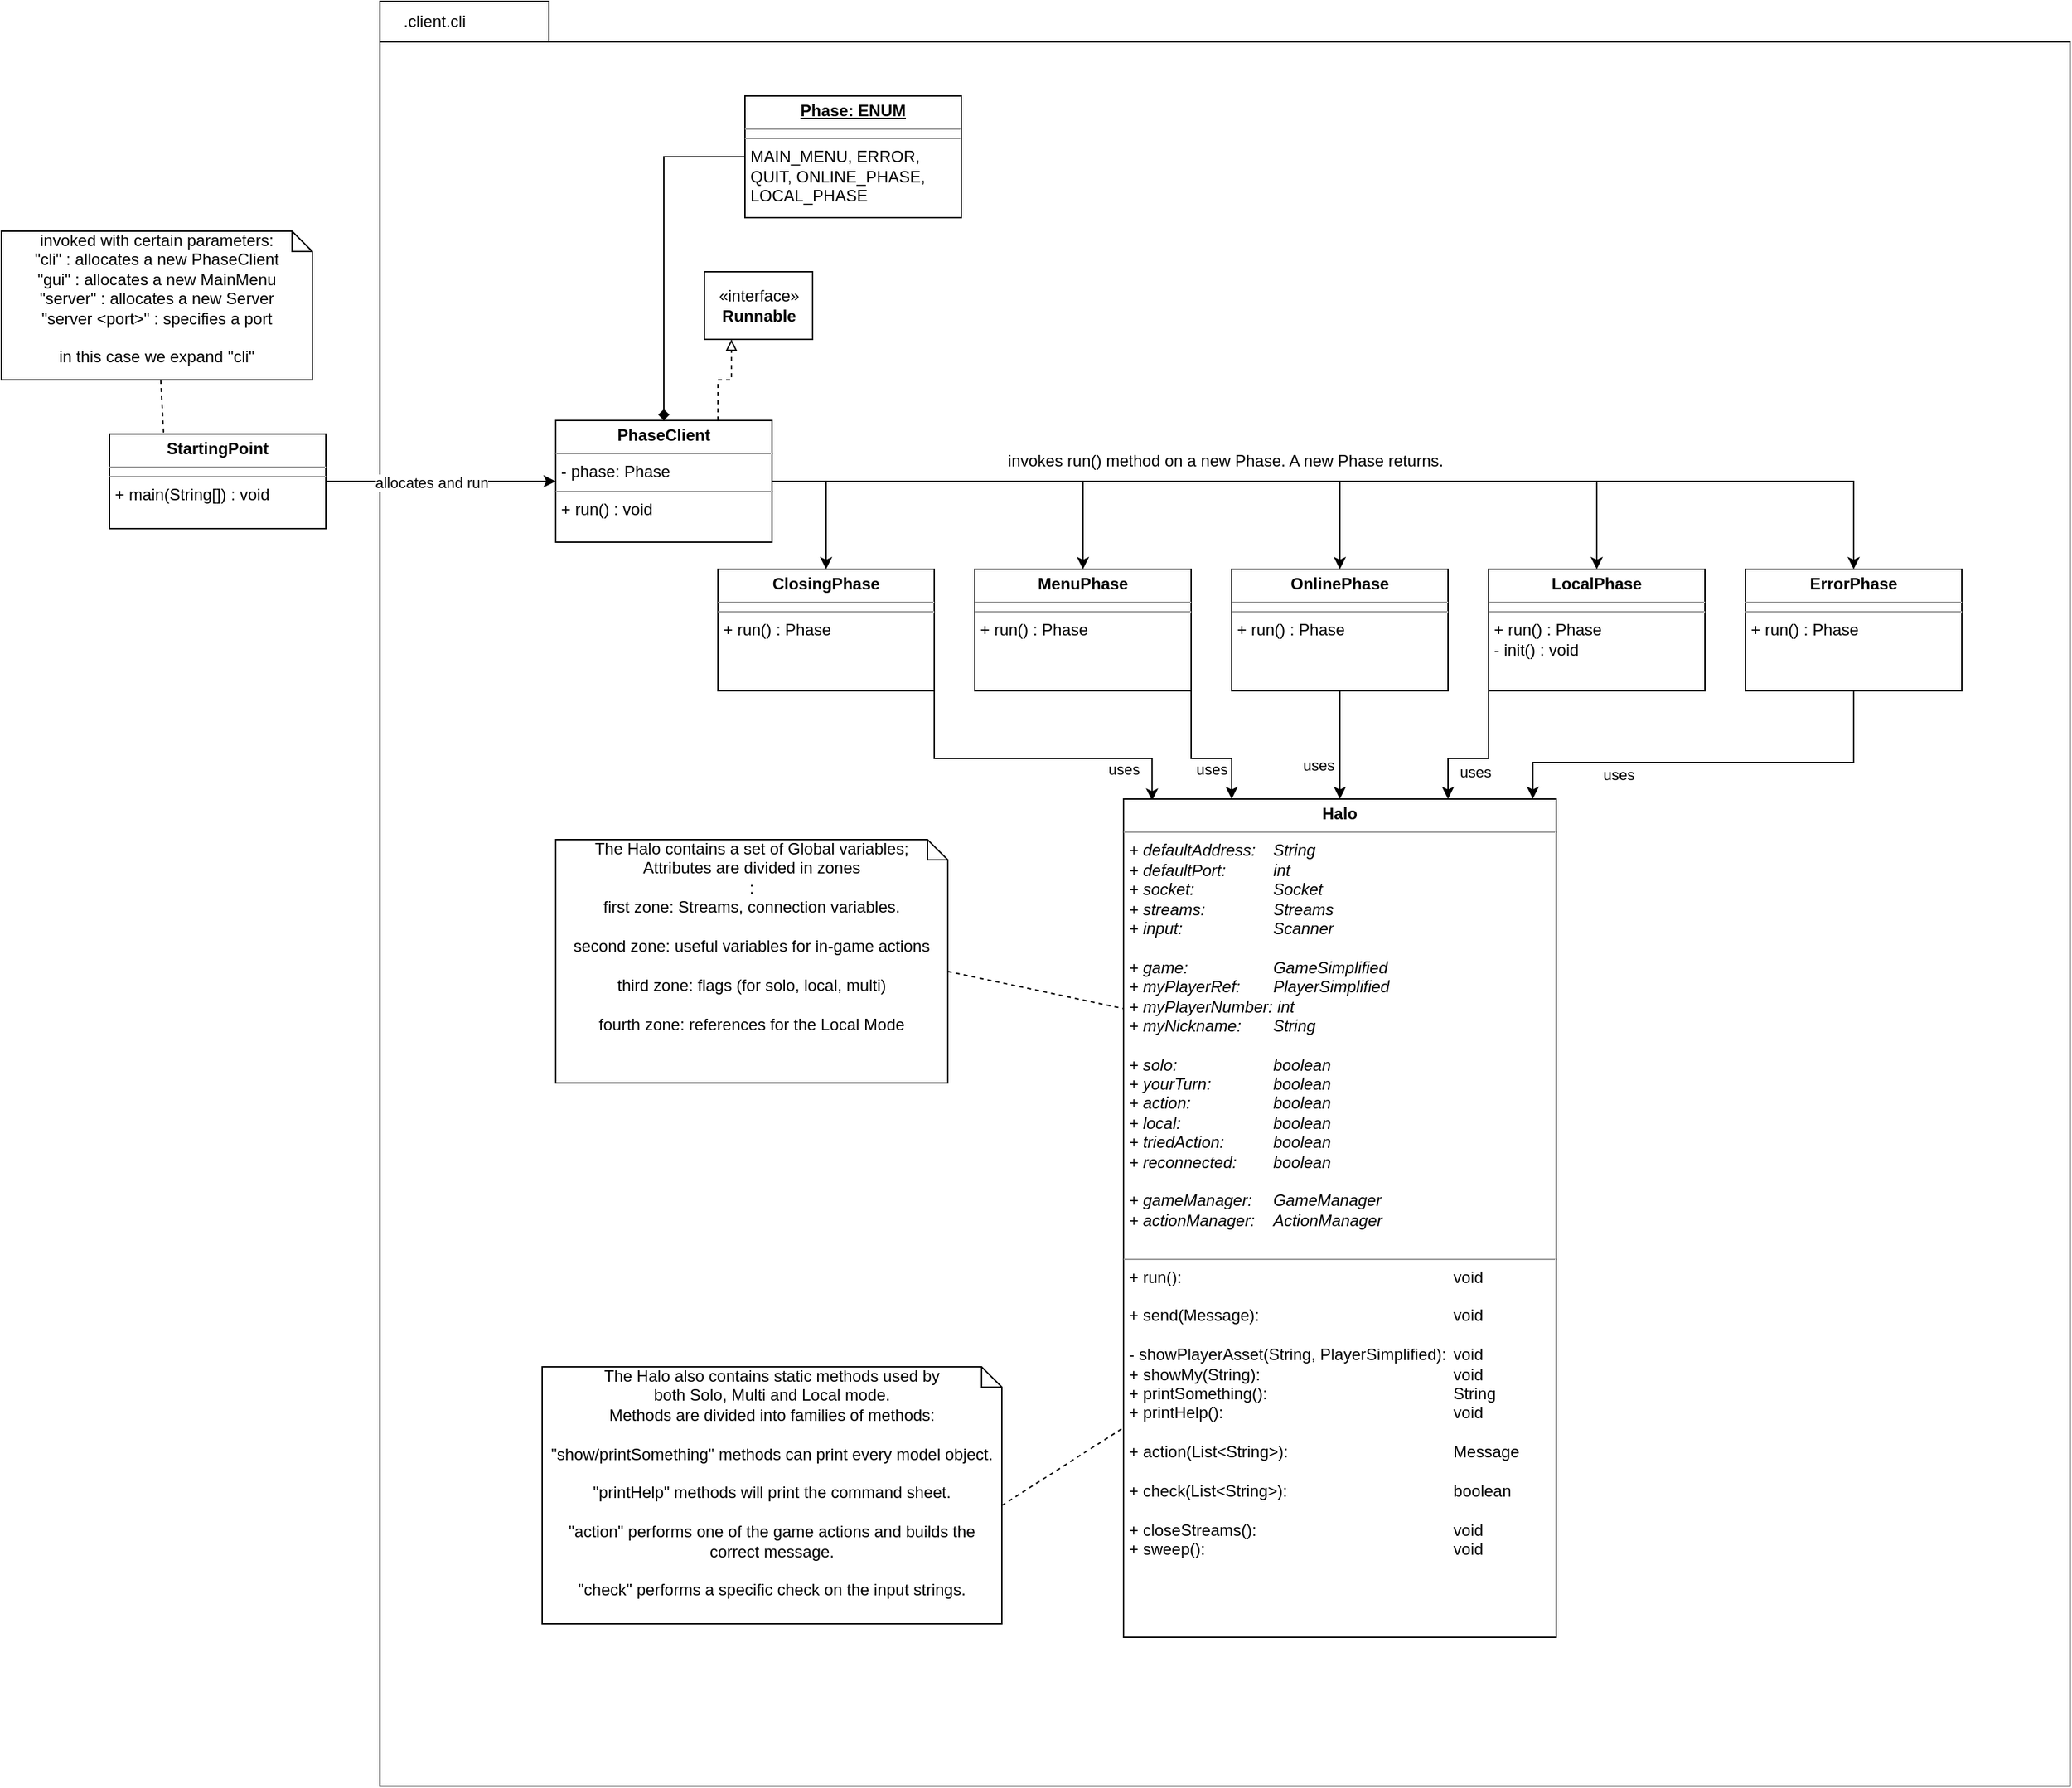 <mxfile version="14.7.9" type="device"><diagram id="NVYFedq5c0RrCOhnkDx4" name="Page-1"><mxGraphModel dx="2203" dy="1485" grid="1" gridSize="10" guides="1" tooltips="1" connect="1" arrows="1" fold="1" page="1" pageScale="1" pageWidth="2336" pageHeight="1654" math="0" shadow="0"><root><mxCell id="0"/><mxCell id="1" parent="0"/><mxCell id="23ndxPljmLNwuPF0Day8-59" value="Package1" style="shape=folder;fontStyle=1;tabWidth=80;tabHeight=30;tabPosition=left;html=1;boundedLbl=1;verticalAlign=middle;" vertex="1" parent="1"><mxGeometry x="330" y="80" width="1250" height="1320" as="geometry"/></mxCell><mxCell id="23ndxPljmLNwuPF0Day8-35" style="edgeStyle=orthogonalEdgeStyle;rounded=0;orthogonalLoop=1;jettySize=auto;html=1;entryX=0;entryY=0.5;entryDx=0;entryDy=0;startArrow=none;startFill=0;endArrow=classic;endFill=1;" edge="1" parent="1" source="23ndxPljmLNwuPF0Day8-9" target="23ndxPljmLNwuPF0Day8-10"><mxGeometry relative="1" as="geometry"/></mxCell><mxCell id="23ndxPljmLNwuPF0Day8-36" value="allocates and run" style="edgeLabel;html=1;align=center;verticalAlign=middle;resizable=0;points=[];" vertex="1" connectable="0" parent="23ndxPljmLNwuPF0Day8-35"><mxGeometry x="-0.08" y="-1" relative="1" as="geometry"><mxPoint as="offset"/></mxGeometry></mxCell><mxCell id="23ndxPljmLNwuPF0Day8-9" value="&lt;p style=&quot;margin: 0px ; margin-top: 4px ; text-align: center&quot;&gt;&lt;b&gt;StartingPoint&lt;/b&gt;&lt;/p&gt;&lt;hr size=&quot;1&quot;&gt;&lt;hr size=&quot;1&quot;&gt;&lt;p style=&quot;margin: 0px ; margin-left: 4px&quot;&gt;+ main(String[]) : void&lt;br&gt;&lt;/p&gt;" style="verticalAlign=top;align=left;overflow=fill;fontSize=12;fontFamily=Helvetica;html=1;" vertex="1" parent="1"><mxGeometry x="130" y="400" width="160" height="70" as="geometry"/></mxCell><mxCell id="23ndxPljmLNwuPF0Day8-15" style="edgeStyle=orthogonalEdgeStyle;rounded=0;orthogonalLoop=1;jettySize=auto;html=1;entryX=0;entryY=0.5;entryDx=0;entryDy=0;endArrow=none;endFill=0;startArrow=diamond;startFill=1;" edge="1" parent="1" source="23ndxPljmLNwuPF0Day8-10" target="23ndxPljmLNwuPF0Day8-14"><mxGeometry relative="1" as="geometry"/></mxCell><mxCell id="23ndxPljmLNwuPF0Day8-19" style="edgeStyle=orthogonalEdgeStyle;rounded=0;orthogonalLoop=1;jettySize=auto;html=1;exitX=0.75;exitY=0;exitDx=0;exitDy=0;entryX=0.25;entryY=1;entryDx=0;entryDy=0;startArrow=none;startFill=0;endArrow=block;endFill=0;dashed=1;" edge="1" parent="1" source="23ndxPljmLNwuPF0Day8-10" target="23ndxPljmLNwuPF0Day8-18"><mxGeometry relative="1" as="geometry"/></mxCell><mxCell id="23ndxPljmLNwuPF0Day8-53" style="edgeStyle=orthogonalEdgeStyle;rounded=0;orthogonalLoop=1;jettySize=auto;html=1;entryX=0.5;entryY=0;entryDx=0;entryDy=0;startArrow=none;startFill=0;endArrow=classic;endFill=1;" edge="1" parent="1" source="23ndxPljmLNwuPF0Day8-10" target="23ndxPljmLNwuPF0Day8-16"><mxGeometry relative="1" as="geometry"><Array as="points"><mxPoint x="660" y="435"/></Array></mxGeometry></mxCell><mxCell id="23ndxPljmLNwuPF0Day8-54" style="edgeStyle=orthogonalEdgeStyle;rounded=0;orthogonalLoop=1;jettySize=auto;html=1;entryX=0.5;entryY=0;entryDx=0;entryDy=0;startArrow=none;startFill=0;endArrow=classic;endFill=1;" edge="1" parent="1" source="23ndxPljmLNwuPF0Day8-10" target="23ndxPljmLNwuPF0Day8-21"><mxGeometry relative="1" as="geometry"/></mxCell><mxCell id="23ndxPljmLNwuPF0Day8-55" style="edgeStyle=orthogonalEdgeStyle;rounded=0;orthogonalLoop=1;jettySize=auto;html=1;entryX=0.5;entryY=0;entryDx=0;entryDy=0;startArrow=none;startFill=0;endArrow=classic;endFill=1;" edge="1" parent="1" source="23ndxPljmLNwuPF0Day8-10" target="23ndxPljmLNwuPF0Day8-22"><mxGeometry relative="1" as="geometry"/></mxCell><mxCell id="23ndxPljmLNwuPF0Day8-56" style="edgeStyle=orthogonalEdgeStyle;rounded=0;orthogonalLoop=1;jettySize=auto;html=1;entryX=0.5;entryY=0;entryDx=0;entryDy=0;startArrow=none;startFill=0;endArrow=classic;endFill=1;" edge="1" parent="1" source="23ndxPljmLNwuPF0Day8-10" target="23ndxPljmLNwuPF0Day8-23"><mxGeometry relative="1" as="geometry"/></mxCell><mxCell id="23ndxPljmLNwuPF0Day8-57" style="edgeStyle=orthogonalEdgeStyle;rounded=0;orthogonalLoop=1;jettySize=auto;html=1;entryX=0.5;entryY=0;entryDx=0;entryDy=0;startArrow=none;startFill=0;endArrow=classic;endFill=1;" edge="1" parent="1" source="23ndxPljmLNwuPF0Day8-10" target="23ndxPljmLNwuPF0Day8-24"><mxGeometry relative="1" as="geometry"/></mxCell><mxCell id="23ndxPljmLNwuPF0Day8-10" value="&lt;p style=&quot;margin: 0px ; margin-top: 4px ; text-align: center&quot;&gt;&lt;b&gt;PhaseClient&lt;/b&gt;&lt;/p&gt;&lt;hr size=&quot;1&quot;&gt;&lt;p style=&quot;margin: 0px ; margin-left: 4px&quot;&gt;- phase: Phase&lt;br&gt;&lt;/p&gt;&lt;hr size=&quot;1&quot;&gt;&lt;p style=&quot;margin: 0px ; margin-left: 4px&quot;&gt;+ run() : void&lt;br&gt;&lt;/p&gt;" style="verticalAlign=top;align=left;overflow=fill;fontSize=12;fontFamily=Helvetica;html=1;" vertex="1" parent="1"><mxGeometry x="460" y="390" width="160" height="90" as="geometry"/></mxCell><mxCell id="23ndxPljmLNwuPF0Day8-11" value="&lt;div&gt;invoked with certain parameters:&lt;/div&gt;&lt;div&gt;&quot;cli&quot; : allocates a new PhaseClient&lt;/div&gt;&lt;div&gt;&quot;gui&quot; : allocates a new MainMenu&lt;/div&gt;&lt;div&gt;&quot;server&quot; : allocates a new Server&lt;/div&gt;&lt;div&gt;&quot;server &amp;lt;port&amp;gt;&quot; : specifies a port&lt;/div&gt;&lt;div&gt;&lt;br&gt;&lt;/div&gt;&lt;div&gt;in this case we expand &quot;cli&quot;&lt;br&gt;&lt;/div&gt;" style="shape=note;html=1;size=15;spacingLeft=5;align=left;html=1;overflow=fill;whiteSpace=wrap;align=center;" vertex="1" parent="1"><mxGeometry x="50" y="250" width="230" height="110" as="geometry"/></mxCell><mxCell id="23ndxPljmLNwuPF0Day8-13" value="" style="rounded=0;html=1;labelBackgroundColor=none;endArrow=none;dashed=1;entryX=0.25;entryY=0;entryDx=0;entryDy=0;" edge="1" source="23ndxPljmLNwuPF0Day8-11" target="23ndxPljmLNwuPF0Day8-9" parent="1"><mxGeometry relative="1" as="geometry"/></mxCell><mxCell id="23ndxPljmLNwuPF0Day8-14" value="&lt;p style=&quot;margin: 0px ; margin-top: 4px ; text-align: center&quot;&gt;&lt;b&gt;&lt;u&gt;Phase: ENUM&lt;/u&gt;&lt;br&gt;&lt;/b&gt;&lt;/p&gt;&lt;hr size=&quot;1&quot;&gt;&lt;hr size=&quot;1&quot;&gt;&lt;p style=&quot;margin: 0px ; margin-left: 4px&quot;&gt;MAIN_MENU, ERROR,&lt;/p&gt;&lt;p style=&quot;margin: 0px ; margin-left: 4px&quot;&gt;QUIT, ONLINE_PHASE, &lt;br&gt;&lt;/p&gt;&lt;p style=&quot;margin: 0px ; margin-left: 4px&quot;&gt;LOCAL_PHASE&lt;br&gt;&lt;/p&gt;" style="verticalAlign=top;align=left;overflow=fill;fontSize=12;fontFamily=Helvetica;html=1;" vertex="1" parent="1"><mxGeometry x="600" y="150" width="160" height="90" as="geometry"/></mxCell><mxCell id="23ndxPljmLNwuPF0Day8-50" style="edgeStyle=orthogonalEdgeStyle;rounded=0;orthogonalLoop=1;jettySize=auto;html=1;exitX=1;exitY=1;exitDx=0;exitDy=0;entryX=0.066;entryY=0.002;entryDx=0;entryDy=0;entryPerimeter=0;startArrow=none;startFill=0;endArrow=classic;endFill=1;" edge="1" parent="1" source="23ndxPljmLNwuPF0Day8-16" target="23ndxPljmLNwuPF0Day8-25"><mxGeometry relative="1" as="geometry"><Array as="points"><mxPoint x="740" y="640"/><mxPoint x="901" y="640"/></Array></mxGeometry></mxCell><mxCell id="23ndxPljmLNwuPF0Day8-52" value="uses" style="edgeLabel;html=1;align=center;verticalAlign=middle;resizable=0;points=[];" vertex="1" connectable="0" parent="23ndxPljmLNwuPF0Day8-50"><mxGeometry x="0.568" y="-3" relative="1" as="geometry"><mxPoint y="5" as="offset"/></mxGeometry></mxCell><mxCell id="23ndxPljmLNwuPF0Day8-16" value="&lt;p style=&quot;margin: 0px ; margin-top: 4px ; text-align: center&quot;&gt;&lt;b&gt;ClosingPhase&lt;/b&gt;&lt;/p&gt;&lt;hr size=&quot;1&quot;&gt;&lt;hr size=&quot;1&quot;&gt;&lt;p style=&quot;margin: 0px ; margin-left: 4px&quot;&gt;+ run() : Phase&lt;br&gt;&lt;/p&gt;" style="verticalAlign=top;align=left;overflow=fill;fontSize=12;fontFamily=Helvetica;html=1;" vertex="1" parent="1"><mxGeometry x="580" y="500" width="160" height="90" as="geometry"/></mxCell><mxCell id="23ndxPljmLNwuPF0Day8-18" value="«interface»&lt;br&gt;&lt;b&gt;Runnable&lt;/b&gt;" style="html=1;" vertex="1" parent="1"><mxGeometry x="570" y="280" width="80" height="50" as="geometry"/></mxCell><mxCell id="23ndxPljmLNwuPF0Day8-39" style="edgeStyle=orthogonalEdgeStyle;rounded=0;orthogonalLoop=1;jettySize=auto;html=1;entryX=0.25;entryY=0;entryDx=0;entryDy=0;startArrow=none;startFill=0;endArrow=classic;endFill=1;exitX=1;exitY=1;exitDx=0;exitDy=0;" edge="1" parent="1" source="23ndxPljmLNwuPF0Day8-21" target="23ndxPljmLNwuPF0Day8-25"><mxGeometry relative="1" as="geometry"><Array as="points"><mxPoint x="930" y="640"/><mxPoint x="960" y="640"/></Array></mxGeometry></mxCell><mxCell id="23ndxPljmLNwuPF0Day8-44" value="uses" style="edgeLabel;html=1;align=center;verticalAlign=middle;resizable=0;points=[];" vertex="1" connectable="0" parent="23ndxPljmLNwuPF0Day8-39"><mxGeometry x="0.265" y="-8" relative="1" as="geometry"><mxPoint x="-5" as="offset"/></mxGeometry></mxCell><mxCell id="23ndxPljmLNwuPF0Day8-21" value="&lt;p style=&quot;margin: 0px ; margin-top: 4px ; text-align: center&quot;&gt;&lt;b&gt;MenuPhase&lt;/b&gt;&lt;/p&gt;&lt;hr size=&quot;1&quot;&gt;&lt;hr size=&quot;1&quot;&gt;&lt;p style=&quot;margin: 0px ; margin-left: 4px&quot;&gt;+ run() : Phase&lt;br&gt;&lt;/p&gt;" style="verticalAlign=top;align=left;overflow=fill;fontSize=12;fontFamily=Helvetica;html=1;" vertex="1" parent="1"><mxGeometry x="770" y="500" width="160" height="90" as="geometry"/></mxCell><mxCell id="23ndxPljmLNwuPF0Day8-40" style="edgeStyle=orthogonalEdgeStyle;rounded=0;orthogonalLoop=1;jettySize=auto;html=1;entryX=0.5;entryY=0;entryDx=0;entryDy=0;startArrow=none;startFill=0;endArrow=classic;endFill=1;" edge="1" parent="1" source="23ndxPljmLNwuPF0Day8-22" target="23ndxPljmLNwuPF0Day8-25"><mxGeometry relative="1" as="geometry"/></mxCell><mxCell id="23ndxPljmLNwuPF0Day8-45" value="uses" style="edgeLabel;html=1;align=center;verticalAlign=middle;resizable=0;points=[];" vertex="1" connectable="0" parent="23ndxPljmLNwuPF0Day8-40"><mxGeometry x="0.273" y="-3" relative="1" as="geometry"><mxPoint x="-13" y="4" as="offset"/></mxGeometry></mxCell><mxCell id="23ndxPljmLNwuPF0Day8-41" style="edgeStyle=orthogonalEdgeStyle;rounded=0;orthogonalLoop=1;jettySize=auto;html=1;entryX=0.75;entryY=0;entryDx=0;entryDy=0;startArrow=none;startFill=0;endArrow=classic;endFill=1;exitX=0.5;exitY=1;exitDx=0;exitDy=0;" edge="1" parent="1" source="23ndxPljmLNwuPF0Day8-23" target="23ndxPljmLNwuPF0Day8-25"><mxGeometry relative="1" as="geometry"><Array as="points"><mxPoint x="1150" y="590"/><mxPoint x="1150" y="640"/><mxPoint x="1120" y="640"/></Array></mxGeometry></mxCell><mxCell id="23ndxPljmLNwuPF0Day8-46" value="uses" style="edgeLabel;html=1;align=center;verticalAlign=middle;resizable=0;points=[];" vertex="1" connectable="0" parent="23ndxPljmLNwuPF0Day8-41"><mxGeometry x="0.01" y="10" relative="1" as="geometry"><mxPoint x="-20" y="44" as="offset"/></mxGeometry></mxCell><mxCell id="23ndxPljmLNwuPF0Day8-23" value="&lt;p style=&quot;margin: 0px ; margin-top: 4px ; text-align: center&quot;&gt;&lt;b&gt;LocalPhase&lt;/b&gt;&lt;/p&gt;&lt;hr size=&quot;1&quot;&gt;&lt;hr size=&quot;1&quot;&gt;&lt;p style=&quot;margin: 0px ; margin-left: 4px&quot;&gt;+ run() : Phase&lt;/p&gt;&lt;p style=&quot;margin: 0px ; margin-left: 4px&quot;&gt;- init() : void&lt;br&gt;&lt;/p&gt;" style="verticalAlign=top;align=left;overflow=fill;fontSize=12;fontFamily=Helvetica;html=1;" vertex="1" parent="1"><mxGeometry x="1150" y="500" width="160" height="90" as="geometry"/></mxCell><mxCell id="23ndxPljmLNwuPF0Day8-42" style="edgeStyle=orthogonalEdgeStyle;rounded=0;orthogonalLoop=1;jettySize=auto;html=1;entryX=0.946;entryY=-0.005;entryDx=0;entryDy=0;entryPerimeter=0;startArrow=none;startFill=0;endArrow=classic;endFill=1;exitX=0.5;exitY=1;exitDx=0;exitDy=0;" edge="1" parent="1" source="23ndxPljmLNwuPF0Day8-24"><mxGeometry relative="1" as="geometry"><mxPoint x="1420" y="593" as="sourcePoint"/><mxPoint x="1182.72" y="669.9" as="targetPoint"/><Array as="points"><mxPoint x="1420" y="643"/><mxPoint x="1183" y="643"/></Array></mxGeometry></mxCell><mxCell id="23ndxPljmLNwuPF0Day8-47" value="uses" style="edgeLabel;html=1;align=center;verticalAlign=middle;resizable=0;points=[];" vertex="1" connectable="0" parent="23ndxPljmLNwuPF0Day8-42"><mxGeometry x="0.442" y="3" relative="1" as="geometry"><mxPoint x="1" y="6" as="offset"/></mxGeometry></mxCell><mxCell id="23ndxPljmLNwuPF0Day8-24" value="&lt;p style=&quot;margin: 0px ; margin-top: 4px ; text-align: center&quot;&gt;&lt;b&gt;ErrorPhase&lt;/b&gt;&lt;/p&gt;&lt;hr size=&quot;1&quot;&gt;&lt;hr size=&quot;1&quot;&gt;&lt;p style=&quot;margin: 0px ; margin-left: 4px&quot;&gt;+ run() : Phase&lt;/p&gt;" style="verticalAlign=top;align=left;overflow=fill;fontSize=12;fontFamily=Helvetica;html=1;" vertex="1" parent="1"><mxGeometry x="1340" y="500" width="160" height="90" as="geometry"/></mxCell><mxCell id="23ndxPljmLNwuPF0Day8-25" value="&lt;p style=&quot;margin: 0px ; margin-top: 4px ; text-align: center&quot;&gt;&lt;b&gt;Halo&lt;/b&gt;&lt;/p&gt;&lt;hr size=&quot;1&quot;&gt;&lt;p style=&quot;margin: 0px ; margin-left: 4px&quot;&gt;&lt;i&gt;+ defaultAddress: &lt;span style=&quot;white-space: pre&quot;&gt;&#9;&lt;/span&gt;String&lt;/i&gt;&lt;/p&gt;&lt;p style=&quot;margin: 0px ; margin-left: 4px&quot;&gt;&lt;i&gt;+ defaultPort: &lt;span style=&quot;white-space: pre&quot;&gt;&#9;&lt;/span&gt;&lt;span style=&quot;white-space: pre&quot;&gt;&#9;&lt;/span&gt;int&lt;/i&gt;&lt;/p&gt;&lt;p style=&quot;margin: 0px ; margin-left: 4px&quot;&gt;&lt;i&gt;+ socket: &lt;span style=&quot;white-space: pre&quot;&gt;&#9;&lt;/span&gt;&lt;span style=&quot;white-space: pre&quot;&gt;&#9;&lt;/span&gt;Socket&lt;/i&gt;&lt;/p&gt;&lt;p style=&quot;margin: 0px ; margin-left: 4px&quot;&gt;&lt;i&gt;+ streams: &lt;span style=&quot;white-space: pre&quot;&gt;&#9;&lt;/span&gt;&lt;span style=&quot;white-space: pre&quot;&gt;&#9;&lt;/span&gt;Streams&lt;/i&gt;&lt;/p&gt;&lt;p style=&quot;margin: 0px ; margin-left: 4px&quot;&gt;&lt;i&gt;+ input: &lt;span style=&quot;white-space: pre&quot;&gt;&#9;&lt;/span&gt;&lt;span style=&quot;white-space: pre&quot;&gt;&#9;&lt;/span&gt;&lt;span style=&quot;white-space: pre&quot;&gt;&#9;&lt;/span&gt;Scanner&lt;/i&gt;&lt;/p&gt;&lt;p style=&quot;margin: 0px ; margin-left: 4px&quot;&gt;&lt;br&gt;&lt;/p&gt;&lt;p style=&quot;margin: 0px ; margin-left: 4px&quot;&gt;&lt;i&gt;+ game: &lt;span style=&quot;white-space: pre&quot;&gt;&#9;&lt;/span&gt;&lt;span style=&quot;white-space: pre&quot;&gt;&#9;&lt;/span&gt;&lt;span style=&quot;white-space: pre&quot;&gt;&#9;&lt;/span&gt;GameSimplified &lt;br&gt;&lt;/i&gt;&lt;/p&gt;&lt;p style=&quot;margin: 0px ; margin-left: 4px&quot;&gt;&lt;i&gt;+ myPlayerRef: &lt;span style=&quot;white-space: pre&quot;&gt;&lt;span style=&quot;white-space: pre&quot;&gt;&#9;&lt;/span&gt;&lt;/span&gt;&lt;span style=&quot;white-space: pre&quot;&gt;&lt;/span&gt;PlayerSimplified&lt;/i&gt;&lt;/p&gt;&lt;p style=&quot;margin: 0px ; margin-left: 4px&quot;&gt;&lt;i&gt;+ myPlayerNumber: int&lt;/i&gt;&lt;/p&gt;&lt;p style=&quot;margin: 0px ; margin-left: 4px&quot;&gt;&lt;i&gt;+ myNickname: &lt;span style=&quot;white-space: pre&quot;&gt;&#9;&lt;/span&gt;String&lt;/i&gt;&lt;/p&gt;&lt;p style=&quot;margin: 0px ; margin-left: 4px&quot;&gt;&lt;i&gt;&lt;br&gt;&lt;/i&gt;&lt;/p&gt;&lt;p style=&quot;margin: 0px ; margin-left: 4px&quot;&gt;&lt;i&gt;+ solo: &lt;span style=&quot;white-space: pre&quot;&gt;&#9;&lt;/span&gt;&lt;span style=&quot;white-space: pre&quot;&gt;&#9;&lt;/span&gt;&lt;span style=&quot;white-space: pre&quot;&gt;&#9;&lt;/span&gt;boolean&amp;nbsp; &lt;br&gt;&lt;/i&gt;&lt;/p&gt;&lt;p style=&quot;margin: 0px ; margin-left: 4px&quot;&gt;&lt;i&gt;+ yourTurn: &lt;span style=&quot;white-space: pre&quot;&gt;&#9;&lt;/span&gt;&lt;span style=&quot;white-space: pre&quot;&gt;&#9;&lt;/span&gt;boolean&lt;/i&gt;&lt;/p&gt;&lt;p style=&quot;margin: 0px ; margin-left: 4px&quot;&gt;&lt;i&gt;+ action: &lt;span style=&quot;white-space: pre&quot;&gt;&#9;&lt;/span&gt;&lt;span style=&quot;white-space: pre&quot;&gt;&#9;&lt;/span&gt;&lt;span style=&quot;white-space: pre&quot;&gt;&#9;&lt;/span&gt;boolean&lt;/i&gt;&lt;/p&gt;&lt;p style=&quot;margin: 0px ; margin-left: 4px&quot;&gt;&lt;i&gt;+ local: &lt;span style=&quot;white-space: pre&quot;&gt;&#9;&lt;/span&gt;&lt;span style=&quot;white-space: pre&quot;&gt;&#9;&lt;/span&gt;&lt;span style=&quot;white-space: pre&quot;&gt;&#9;&lt;/span&gt;boolean&lt;/i&gt;&lt;/p&gt;&lt;p style=&quot;margin: 0px ; margin-left: 4px&quot;&gt;&lt;i&gt;+ triedAction: &lt;span style=&quot;white-space: pre&quot;&gt;&#9;&lt;/span&gt;&lt;span style=&quot;white-space: pre&quot;&gt;&#9;&lt;/span&gt;boolean&lt;/i&gt;&lt;/p&gt;&lt;p style=&quot;margin: 0px ; margin-left: 4px&quot;&gt;&lt;i&gt;+ reconnected: &lt;span style=&quot;white-space: pre&quot;&gt;&#9;&lt;/span&gt;boolean&lt;br&gt;&lt;/i&gt;&lt;/p&gt;&lt;p style=&quot;margin: 0px ; margin-left: 4px&quot;&gt;&lt;i&gt;&lt;br&gt;&lt;/i&gt;&lt;/p&gt;&lt;p style=&quot;margin: 0px ; margin-left: 4px&quot;&gt;&lt;i&gt;+ gameManager: &lt;span style=&quot;white-space: pre&quot;&gt;&#9;&lt;/span&gt;GameManager&lt;br&gt;&lt;/i&gt;&lt;/p&gt;&lt;p style=&quot;margin: 0px ; margin-left: 4px&quot;&gt;&lt;i&gt;+ actionManager: &lt;span style=&quot;white-space: pre&quot;&gt;&#9;&lt;/span&gt;ActionManager&lt;/i&gt;&lt;br&gt;&lt;i&gt;&lt;/i&gt;&lt;/p&gt;&lt;p style=&quot;margin: 0px ; margin-left: 4px&quot;&gt;&lt;br&gt;&lt;/p&gt;&lt;hr size=&quot;1&quot;&gt;&lt;p style=&quot;margin: 0px ; margin-left: 4px&quot;&gt;+ run(): &lt;span style=&quot;white-space: pre&quot;&gt;&#9;&lt;/span&gt;&lt;span style=&quot;white-space: pre&quot;&gt;&#9;&lt;/span&gt;&lt;span style=&quot;white-space: pre&quot;&gt;&#9;&lt;/span&gt;&lt;span style=&quot;white-space: pre&quot;&gt;&#9;&lt;/span&gt;&lt;span style=&quot;white-space: pre&quot;&gt;&#9;&lt;/span&gt;&lt;span style=&quot;white-space: pre&quot;&gt;&#9;&lt;/span&gt;&lt;span style=&quot;white-space: pre&quot;&gt;&#9;&lt;/span&gt;&lt;span style=&quot;white-space: pre&quot;&gt;&#9;&lt;/span&gt;void&lt;/p&gt;&lt;p style=&quot;margin: 0px ; margin-left: 4px&quot;&gt;&lt;br&gt;&lt;/p&gt;&lt;p style=&quot;margin: 0px ; margin-left: 4px&quot;&gt;+ send(Message): &lt;span style=&quot;white-space: pre&quot;&gt;&#9;&lt;/span&gt;&lt;span style=&quot;white-space: pre&quot;&gt;&#9;&lt;/span&gt;&lt;span style=&quot;white-space: pre&quot;&gt;&#9;&lt;/span&gt;&lt;span style=&quot;white-space: pre&quot;&gt;&#9;&lt;/span&gt;&lt;span style=&quot;white-space: pre&quot;&gt;&#9;&lt;/span&gt;&lt;span style=&quot;white-space: pre&quot;&gt;&#9;&lt;/span&gt;void&lt;/p&gt;&lt;p style=&quot;margin: 0px ; margin-left: 4px&quot;&gt;&lt;br&gt;&lt;/p&gt;&lt;p style=&quot;margin: 0px ; margin-left: 4px&quot;&gt;- showPlayerAsset(String, PlayerSimplified):&lt;span style=&quot;white-space: pre&quot;&gt;&#9;&lt;/span&gt;&lt;span style=&quot;white-space: pre&quot;&gt;&lt;/span&gt;void&lt;/p&gt;&lt;p style=&quot;margin: 0px ; margin-left: 4px&quot;&gt;+ showMy(String): &lt;span style=&quot;white-space: pre&quot;&gt;&#9;&lt;/span&gt;&lt;span style=&quot;white-space: pre&quot;&gt;&#9;&lt;/span&gt;&lt;span style=&quot;white-space: pre&quot;&gt;&#9;&lt;/span&gt;&lt;span style=&quot;white-space: pre&quot;&gt;&#9;&lt;/span&gt;&lt;span style=&quot;white-space: pre&quot;&gt;&#9;&lt;/span&gt;&lt;span style=&quot;white-space: pre&quot;&gt;&#9;&lt;/span&gt;void&lt;/p&gt;&lt;p style=&quot;margin: 0px ; margin-left: 4px&quot;&gt;+ printSomething(): &lt;span style=&quot;white-space: pre&quot;&gt;&#9;&lt;/span&gt;&lt;span style=&quot;white-space: pre&quot;&gt;&#9;&lt;/span&gt;&lt;span style=&quot;white-space: pre&quot;&gt;&#9;&lt;/span&gt;&lt;span style=&quot;white-space: pre&quot;&gt;&#9;&lt;/span&gt;&lt;span style=&quot;white-space: pre&quot;&gt;&#9;&lt;/span&gt;String&lt;/p&gt;&lt;p style=&quot;margin: 0px ; margin-left: 4px&quot;&gt;+ printHelp(): &lt;span style=&quot;white-space: pre&quot;&gt;&#9;&lt;/span&gt;&lt;span style=&quot;white-space: pre&quot;&gt;&#9;&lt;/span&gt;&lt;span style=&quot;white-space: pre&quot;&gt;&#9;&lt;/span&gt;&lt;span style=&quot;white-space: pre&quot;&gt;&#9;&lt;/span&gt;&lt;span style=&quot;white-space: pre&quot;&gt;&#9;&lt;/span&gt;&lt;span style=&quot;white-space: pre&quot;&gt;&#9;&lt;/span&gt;&lt;span style=&quot;white-space: pre&quot;&gt;&#9;&lt;/span&gt;void&lt;br&gt;&lt;/p&gt;&lt;p style=&quot;margin: 0px ; margin-left: 4px&quot;&gt;&lt;br&gt;&lt;/p&gt;&lt;p style=&quot;margin: 0px ; margin-left: 4px&quot;&gt;+ action(List&amp;lt;String&amp;gt;): &lt;span style=&quot;white-space: pre&quot;&gt;&#9;&lt;/span&gt;&lt;span style=&quot;white-space: pre&quot;&gt;&#9;&lt;/span&gt;&lt;span style=&quot;white-space: pre&quot;&gt;&#9;&lt;/span&gt;&lt;span style=&quot;white-space: pre&quot;&gt;&#9;&lt;/span&gt;&lt;span style=&quot;white-space: pre&quot;&gt;&#9;&lt;/span&gt;Message&lt;/p&gt;&lt;p style=&quot;margin: 0px ; margin-left: 4px&quot;&gt;&lt;br&gt;&lt;/p&gt;&lt;p style=&quot;margin: 0px ; margin-left: 4px&quot;&gt;+ check(List&amp;lt;String&amp;gt;): &lt;span style=&quot;white-space: pre&quot;&gt;&#9;&lt;/span&gt;&lt;span style=&quot;white-space: pre&quot;&gt;&#9;&lt;/span&gt;&lt;span style=&quot;white-space: pre&quot;&gt;&#9;&lt;/span&gt;&lt;span style=&quot;white-space: pre&quot;&gt;&#9;&lt;/span&gt;&lt;span style=&quot;white-space: pre&quot;&gt;&#9;&lt;/span&gt;boolean&lt;/p&gt;&lt;p style=&quot;margin: 0px ; margin-left: 4px&quot;&gt;&lt;br&gt;&lt;/p&gt;&lt;p style=&quot;margin: 0px ; margin-left: 4px&quot;&gt;+ closeStreams(): &lt;span style=&quot;white-space: pre&quot;&gt;&#9;&lt;/span&gt;&lt;span style=&quot;white-space: pre&quot;&gt;&#9;&lt;/span&gt;&lt;span style=&quot;white-space: pre&quot;&gt;&#9;&lt;/span&gt;&lt;span style=&quot;white-space: pre&quot;&gt;&#9;&lt;/span&gt;&lt;span style=&quot;white-space: pre&quot;&gt;&#9;&lt;/span&gt;&lt;span style=&quot;white-space: pre&quot;&gt;&#9;&lt;/span&gt;&lt;span style=&quot;white-space: pre&quot;&gt;&lt;/span&gt;void&lt;/p&gt;&lt;p style=&quot;margin: 0px ; margin-left: 4px&quot;&gt;+ sweep(): &lt;span style=&quot;white-space: pre&quot;&gt;&#9;&lt;/span&gt;&lt;span style=&quot;white-space: pre&quot;&gt;&#9;&lt;/span&gt;&lt;span style=&quot;white-space: pre&quot;&gt;&#9;&lt;/span&gt;&lt;span style=&quot;white-space: pre&quot;&gt;&#9;&lt;/span&gt;&lt;span style=&quot;white-space: pre&quot;&gt;&#9;&lt;/span&gt;&lt;span style=&quot;white-space: pre&quot;&gt;&#9;&lt;/span&gt;&lt;span style=&quot;white-space: pre&quot;&gt;&#9;&lt;/span&gt;void&lt;br&gt;&lt;/p&gt;&lt;p style=&quot;margin: 0px ; margin-left: 4px&quot;&gt;&lt;br&gt;&lt;/p&gt;&lt;p style=&quot;margin: 0px ; margin-left: 4px&quot;&gt;&lt;br&gt;&lt;/p&gt;" style="verticalAlign=top;align=left;overflow=fill;fontSize=12;fontFamily=Helvetica;html=1;" vertex="1" parent="1"><mxGeometry x="880" y="670" width="320" height="620" as="geometry"/></mxCell><mxCell id="23ndxPljmLNwuPF0Day8-29" value="&lt;div&gt;The Halo contains a set of Global variables;&lt;br&gt;&lt;/div&gt;&lt;div&gt;Attributes are divided in zones&lt;/div&gt;&lt;div&gt;:&lt;/div&gt;&lt;div&gt;first zone: Streams, connection variables.&lt;/div&gt;&lt;div&gt;&lt;br&gt;&lt;/div&gt;&lt;div&gt;second zone: useful variables for in-game actions&lt;/div&gt;&lt;div&gt;&lt;br&gt;&lt;/div&gt;&lt;div&gt;third zone: flags (for solo, local, multi)&lt;/div&gt;&lt;div&gt;&lt;br&gt;&lt;/div&gt;&lt;div&gt;fourth zone: references for the Local Mode&lt;br&gt;&lt;/div&gt;" style="shape=note;html=1;size=15;spacingLeft=5;align=left;html=1;overflow=fill;whiteSpace=wrap;align=center;verticalAlign=middle;" vertex="1" parent="1"><mxGeometry x="460" y="700" width="290" height="180" as="geometry"/></mxCell><mxCell id="23ndxPljmLNwuPF0Day8-30" value="" style="rounded=0;html=1;labelBackgroundColor=none;endArrow=none;dashed=1;entryX=0;entryY=0.25;entryDx=0;entryDy=0;exitX=0;exitY=0;exitDx=290;exitDy=97.5;exitPerimeter=0;" edge="1" parent="1" source="23ndxPljmLNwuPF0Day8-29" target="23ndxPljmLNwuPF0Day8-25"><mxGeometry relative="1" as="geometry"><mxPoint x="750" y="799" as="sourcePoint"/></mxGeometry></mxCell><mxCell id="23ndxPljmLNwuPF0Day8-33" value="&lt;div&gt;The Halo also contains static methods used by&lt;/div&gt;&lt;div&gt;both Solo, Multi and Local mode.&lt;/div&gt;&lt;div&gt;Methods are divided into families of methods:&lt;/div&gt;&lt;div&gt;&lt;br&gt;&lt;/div&gt;&lt;div&gt;&quot;show/printSomething&quot; methods can print every model object.&lt;/div&gt;&lt;div&gt;&lt;br&gt;&lt;/div&gt;&lt;div&gt;&quot;printHelp&quot; methods will print the command sheet.&lt;/div&gt;&lt;div&gt;&lt;br&gt;&lt;/div&gt;&lt;div&gt;&quot;action&quot; performs one of the game actions and builds the correct message.&lt;/div&gt;&lt;div&gt;&lt;br&gt;&lt;/div&gt;&lt;div&gt;&quot;check&quot; performs a specific check on the input strings.&lt;/div&gt;" style="shape=note;html=1;size=15;spacingLeft=5;align=left;html=1;overflow=fill;whiteSpace=wrap;align=center;" vertex="1" parent="1"><mxGeometry x="450" y="1090" width="340" height="190" as="geometry"/></mxCell><mxCell id="23ndxPljmLNwuPF0Day8-34" value="" style="rounded=0;html=1;labelBackgroundColor=none;endArrow=none;dashed=1;entryX=0;entryY=0.75;entryDx=0;entryDy=0;exitX=0;exitY=0;exitDx=340;exitDy=102.5;exitPerimeter=0;" edge="1" parent="1" source="23ndxPljmLNwuPF0Day8-33" target="23ndxPljmLNwuPF0Day8-25"><mxGeometry relative="1" as="geometry"><mxPoint x="750" y="1143.667" as="sourcePoint"/></mxGeometry></mxCell><mxCell id="23ndxPljmLNwuPF0Day8-22" value="&lt;p style=&quot;margin: 0px ; margin-top: 4px ; text-align: center&quot;&gt;&lt;b&gt;OnlinePhase&lt;/b&gt;&lt;/p&gt;&lt;hr size=&quot;1&quot;&gt;&lt;hr size=&quot;1&quot;&gt;&lt;p style=&quot;margin: 0px ; margin-left: 4px&quot;&gt;+ run() : Phase&lt;br&gt;&lt;/p&gt;" style="verticalAlign=top;align=left;overflow=fill;fontSize=12;fontFamily=Helvetica;html=1;" vertex="1" parent="1"><mxGeometry x="960" y="500" width="160" height="90" as="geometry"/></mxCell><mxCell id="23ndxPljmLNwuPF0Day8-58" value="invokes run() method on a new Phase. A new Phase returns. " style="text;html=1;align=center;verticalAlign=middle;resizable=0;points=[];autosize=1;strokeColor=none;" vertex="1" parent="1"><mxGeometry x="785" y="410" width="340" height="20" as="geometry"/></mxCell><mxCell id="23ndxPljmLNwuPF0Day8-60" value=".client.cli" style="text;html=1;align=center;verticalAlign=middle;resizable=0;points=[];autosize=1;strokeColor=none;" vertex="1" parent="1"><mxGeometry x="340" y="85" width="60" height="20" as="geometry"/></mxCell></root></mxGraphModel></diagram></mxfile>
